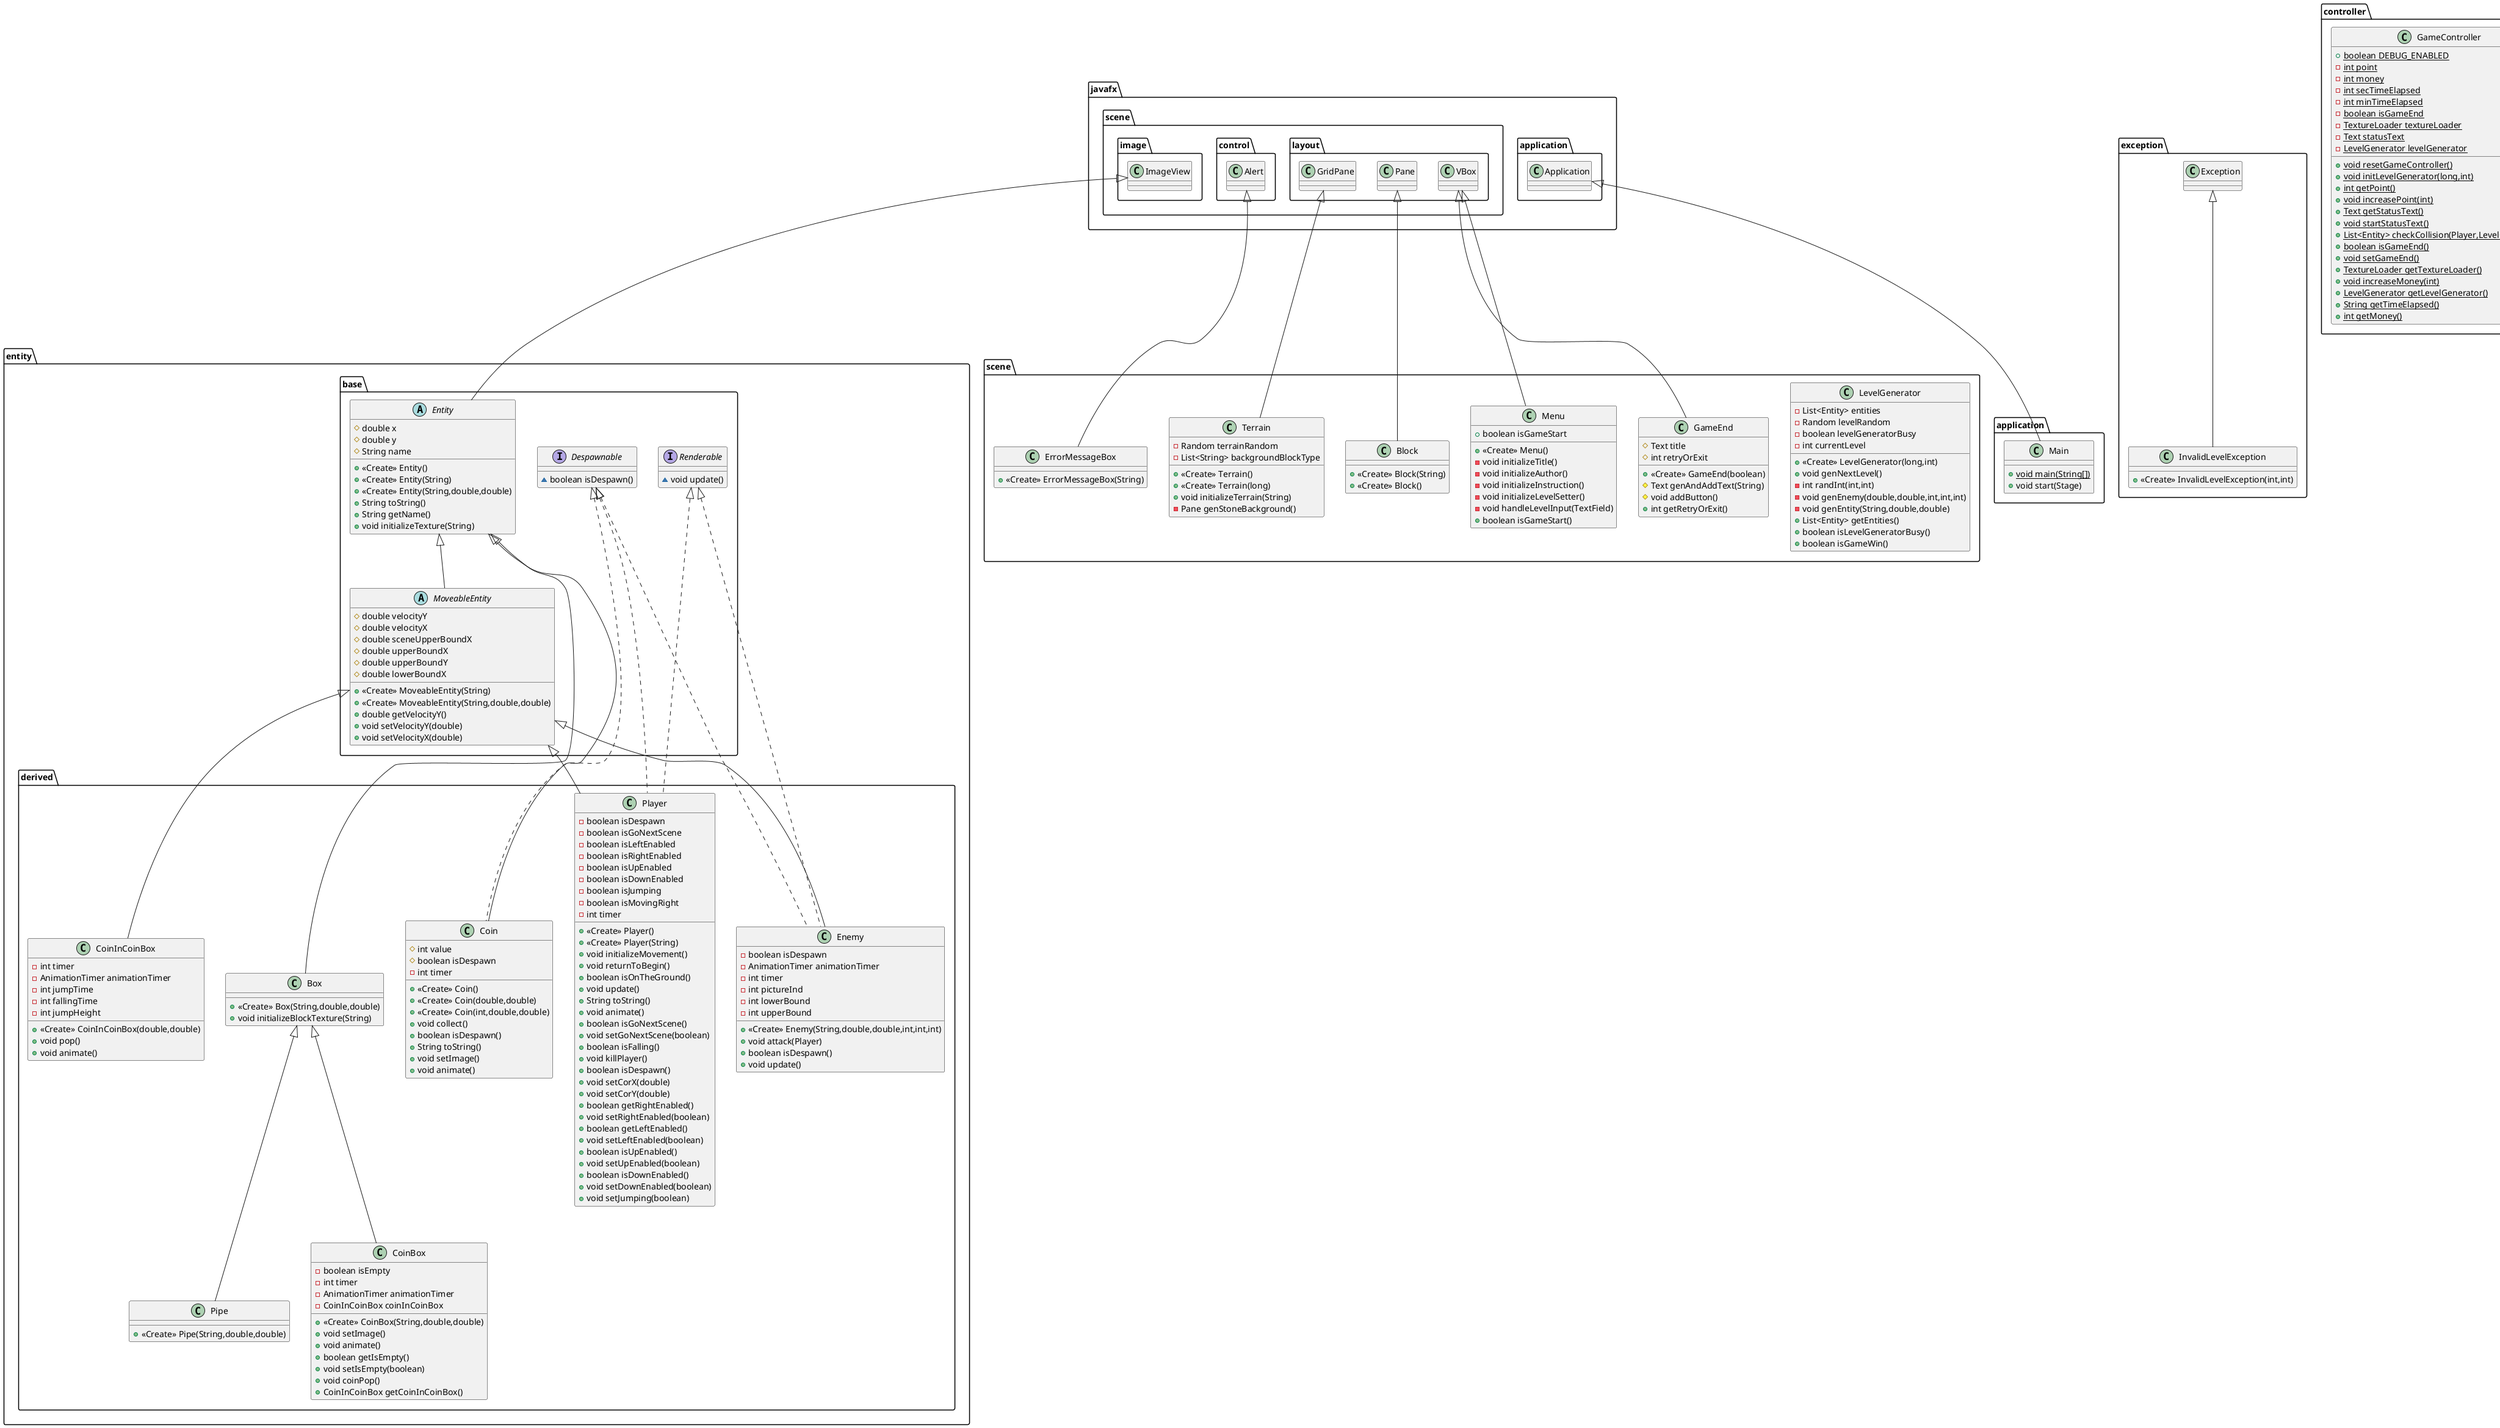 @startuml
class scene.LevelGenerator {
- List<Entity> entities
- Random levelRandom
- boolean levelGeneratorBusy
- int currentLevel
+ <<Create>> LevelGenerator(long,int)
+ void genNextLevel()
- int randInt(int,int)
- void genEnemy(double,double,int,int,int)
- void genEntity(String,double,double)
+ List<Entity> getEntities()
+ boolean isLevelGeneratorBusy()
+ boolean isGameWin()
}
class exception.InvalidLevelException {
+ <<Create>> InvalidLevelException(int,int)
}
abstract class entity.base.Entity {
# double x
# double y
# String name
+ <<Create>> Entity()
+ <<Create>> Entity(String)
+ <<Create>> Entity(String,double,double)
+ String toString()
+ String getName()
+ void initializeTexture(String)
}
class entity.derived.Box {
+ <<Create>> Box(String,double,double)
+ void initializeBlockTexture(String)
}
class scene.GameEnd {
# Text title
# int retryOrExit
+ <<Create>> GameEnd(boolean)
# Text genAndAddText(String)
# void addButton()
+ int getRetryOrExit()
}
class entity.derived.CoinInCoinBox {
- int timer
- AnimationTimer animationTimer
- int jumpTime
- int fallingTime
- int jumpHeight
+ <<Create>> CoinInCoinBox(double,double)
+ void pop()
+ void animate()
}
abstract class entity.base.MoveableEntity {
# double velocityY
# double velocityX
# double sceneUpperBoundX
# double upperBoundX
# double upperBoundY
# double lowerBoundX
+ <<Create>> MoveableEntity(String)
+ <<Create>> MoveableEntity(String,double,double)
+ double getVelocityY()
+ void setVelocityY(double)
+ void setVelocityX(double)
}
class scene.Block {
+ <<Create>> Block(String)
+ <<Create>> Block()
}
class scene.Menu {
+ boolean isGameStart
+ <<Create>> Menu()
- void initializeTitle()
- void initializeAuthor()
- void initializeInstruction()
- void initializeLevelSetter()
- void handleLevelInput(TextField)
+ boolean isGameStart()
}
interface entity.base.Despawnable {
~ boolean isDespawn()
}
class application.Main {
+ {static} void main(String[])
+ void start(Stage)
}
interface entity.base.Renderable {
~ void update()
}
class entity.derived.Coin {
# int value
# boolean isDespawn
- int timer
+ <<Create>> Coin()
+ <<Create>> Coin(double,double)
+ <<Create>> Coin(int,double,double)
+ void collect()
+ boolean isDespawn()
+ String toString()
+ void setImage()
+ void animate()
}
class entity.derived.Enemy {
- boolean isDespawn
- AnimationTimer animationTimer
- int timer
- int pictureInd
- int lowerBound
- int upperBound
+ <<Create>> Enemy(String,double,double,int,int,int)
+ void attack(Player)
+ boolean isDespawn()
+ void update()
}
class entity.derived.Player {
- boolean isDespawn
- boolean isGoNextScene
- boolean isLeftEnabled
- boolean isRightEnabled
- boolean isUpEnabled
- boolean isDownEnabled
- boolean isJumping
- boolean isMovingRight
- int timer
+ <<Create>> Player()
+ <<Create>> Player(String)
+ void initializeMovement()
+ void returnToBegin()
+ boolean isOnTheGround()
+ void update()
+ String toString()
+ void animate()
+ boolean isGoNextScene()
+ void setGoNextScene(boolean)
+ boolean isFalling()
+ void killPlayer()
+ boolean isDespawn()
+ void setCorX(double)
+ void setCorY(double)
+ boolean getRightEnabled()
+ void setRightEnabled(boolean)
+ boolean getLeftEnabled()
+ void setLeftEnabled(boolean)
+ boolean isUpEnabled()
+ void setUpEnabled(boolean)
+ boolean isDownEnabled()
+ void setDownEnabled(boolean)
+ void setJumping(boolean)
}
class scene.ErrorMessageBox {
+ <<Create>> ErrorMessageBox(String)
}
class controller.TextureLoader {
- Map<String,Image> images
- Map<String,WritableImage> blockImages
- PixelReader blockTextureReader
- Map<String,Pair<Integer,Integer>> minecraftBlockNameToPos
+ <<Create>> TextureLoader()
+ Image getImage(String)
+ WritableImage getBlockImage(String)
}
class controller.GameController {
+ {static} boolean DEBUG_ENABLED
- {static} int point
- {static} int money
- {static} int secTimeElapsed
- {static} int minTimeElapsed
- {static} boolean isGameEnd
- {static} TextureLoader textureLoader
- {static} Text statusText
- {static} LevelGenerator levelGenerator
+ {static} void resetGameController()
+ {static} void initLevelGenerator(long,int)
+ {static} int getPoint()
+ {static} void increasePoint(int)
+ {static} Text getStatusText()
+ {static} void startStatusText()
+ {static} List<Entity> checkCollision(Player,LevelGenerator)
+ {static} boolean isGameEnd()
+ {static} void setGameEnd()
+ {static} TextureLoader getTextureLoader()
+ {static} void increaseMoney(int)
+ {static} LevelGenerator getLevelGenerator()
+ {static} String getTimeElapsed()
+ {static} int getMoney()
}
class scene.Terrain {
- Random terrainRandom
- List<String> backgroundBlockType
+ <<Create>> Terrain()
+ <<Create>> Terrain(long)
+ void initializeTerrain(String)
- Pane genStoneBackground()
}
class entity.derived.Pipe {
+ <<Create>> Pipe(String,double,double)
}
class entity.derived.CoinBox {
- boolean isEmpty
- int timer
- AnimationTimer animationTimer
- CoinInCoinBox coinInCoinBox
+ <<Create>> CoinBox(String,double,double)
+ void setImage()
+ void animate()
+ boolean getIsEmpty()
+ void setIsEmpty(boolean)
+ void coinPop()
+ CoinInCoinBox getCoinInCoinBox()
}


exception.Exception <|-- exception.InvalidLevelException
javafx.scene.image.ImageView <|-- entity.base.Entity
entity.base.Entity <|-- entity.derived.Box
javafx.scene.layout.VBox <|-- scene.GameEnd
entity.base.MoveableEntity <|-- entity.derived.CoinInCoinBox
entity.base.Entity <|-- entity.base.MoveableEntity
javafx.scene.layout.Pane <|-- scene.Block
javafx.scene.layout.VBox <|-- scene.Menu
javafx.application.Application <|-- application.Main
entity.base.Despawnable <|.. entity.derived.Coin
entity.base.Entity <|-- entity.derived.Coin
entity.base.Despawnable <|.. entity.derived.Enemy
entity.base.Renderable <|.. entity.derived.Enemy
entity.base.MoveableEntity <|-- entity.derived.Enemy
entity.base.Renderable <|.. entity.derived.Player
entity.base.Despawnable <|.. entity.derived.Player
entity.base.MoveableEntity <|-- entity.derived.Player
javafx.scene.control.Alert <|-- scene.ErrorMessageBox
javafx.scene.layout.GridPane <|-- scene.Terrain
entity.derived.Box <|-- entity.derived.Pipe
entity.derived.Box <|-- entity.derived.CoinBox
@enduml